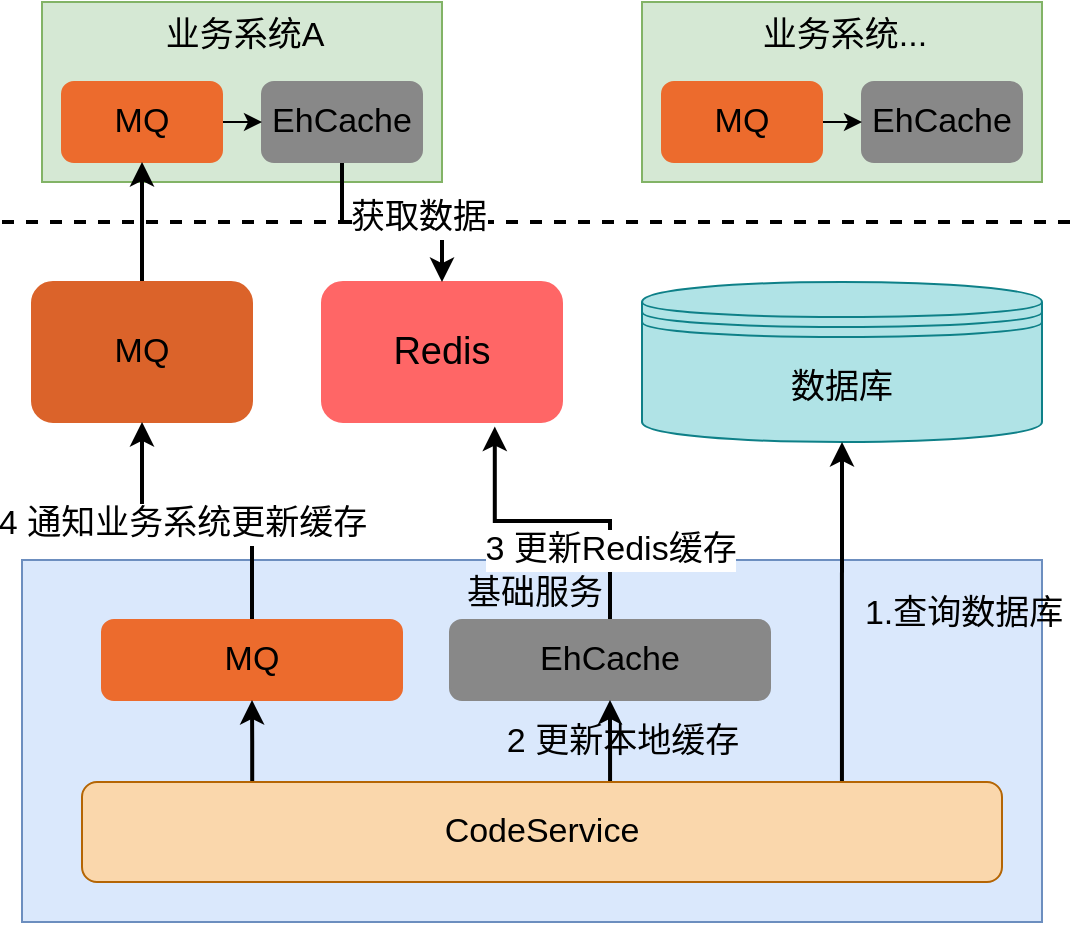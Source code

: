 <mxfile version="13.0.1" type="device"><diagram id="ls2qmLuKOrgnoMkT45KQ" name="第 1 页"><mxGraphModel dx="946" dy="627" grid="1" gridSize="10" guides="1" tooltips="1" connect="1" arrows="1" fold="1" page="1" pageScale="1" pageWidth="827" pageHeight="1169" math="0" shadow="0"><root><mxCell id="0"/><mxCell id="1" parent="0"/><mxCell id="Ata0bBBVxzGcA_YUyV5K-29" value="Redis" style="rounded=1;whiteSpace=wrap;html=1;labelBackgroundColor=none;fontColor=#000000;fillColor=#FF6666;fontSize=19;strokeColor=#FF6666;" vertex="1" parent="1"><mxGeometry x="270" y="230" width="120" height="70" as="geometry"/></mxCell><mxCell id="Ata0bBBVxzGcA_YUyV5K-30" value="" style="endArrow=none;dashed=1;html=1;fontSize=19;fontColor=#000000;strokeWidth=2;" edge="1" parent="1"><mxGeometry width="50" height="50" relative="1" as="geometry"><mxPoint x="110" y="200" as="sourcePoint"/><mxPoint x="650" y="200" as="targetPoint"/></mxGeometry></mxCell><mxCell id="Ata0bBBVxzGcA_YUyV5K-31" value="业务系统A" style="rounded=0;html=1;labelBackgroundColor=none;fillColor=#d5e8d4;fontSize=17;labelPosition=center;verticalLabelPosition=middle;align=center;verticalAlign=top;horizontal=1;spacingTop=0;spacingLeft=3;strokeColor=#82b366;whiteSpace=wrap;" vertex="1" parent="1"><mxGeometry x="130" y="90" width="200" height="90" as="geometry"/></mxCell><mxCell id="Ata0bBBVxzGcA_YUyV5K-73" style="edgeStyle=orthogonalEdgeStyle;rounded=0;orthogonalLoop=1;jettySize=auto;html=1;exitX=0.5;exitY=1;exitDx=0;exitDy=0;strokeWidth=2;fontSize=17;" edge="1" parent="1" source="Ata0bBBVxzGcA_YUyV5K-33" target="Ata0bBBVxzGcA_YUyV5K-29"><mxGeometry relative="1" as="geometry"/></mxCell><mxCell id="Ata0bBBVxzGcA_YUyV5K-74" value="获取数据" style="edgeLabel;html=1;align=center;verticalAlign=middle;resizable=0;points=[];fontSize=17;" vertex="1" connectable="0" parent="Ata0bBBVxzGcA_YUyV5K-73"><mxGeometry x="0.236" y="2" relative="1" as="geometry"><mxPoint as="offset"/></mxGeometry></mxCell><mxCell id="Ata0bBBVxzGcA_YUyV5K-33" value="EhCache" style="rounded=1;whiteSpace=wrap;html=1;labelBackgroundColor=none;fillColor=#888888;fontSize=17;fontColor=#000000;align=center;labelPosition=center;verticalLabelPosition=middle;verticalAlign=middle;strokeColor=#888888;" vertex="1" parent="1"><mxGeometry x="240" y="130" width="80" height="40" as="geometry"/></mxCell><mxCell id="Ata0bBBVxzGcA_YUyV5K-38" style="edgeStyle=orthogonalEdgeStyle;rounded=0;orthogonalLoop=1;jettySize=auto;html=1;exitX=1;exitY=0.5;exitDx=0;exitDy=0;entryX=0;entryY=0.5;entryDx=0;entryDy=0;fontSize=17;fontColor=#000000;" edge="1" parent="1" source="Ata0bBBVxzGcA_YUyV5K-35" target="Ata0bBBVxzGcA_YUyV5K-33"><mxGeometry relative="1" as="geometry"/></mxCell><mxCell id="Ata0bBBVxzGcA_YUyV5K-35" value="MQ" style="rounded=1;whiteSpace=wrap;html=1;labelBackgroundColor=none;fillColor=#ec6b2d;fontSize=17;fontColor=#000000;align=center;labelPosition=center;verticalLabelPosition=middle;verticalAlign=middle;gradientColor=none;strokeColor=#EC6B2D;" vertex="1" parent="1"><mxGeometry x="140" y="130" width="80" height="40" as="geometry"/></mxCell><mxCell id="Ata0bBBVxzGcA_YUyV5K-40" value="业务系统..." style="rounded=0;whiteSpace=wrap;html=1;labelBackgroundColor=none;fillColor=#d5e8d4;fontSize=17;labelPosition=center;verticalLabelPosition=middle;align=center;verticalAlign=top;horizontal=1;spacingTop=0;spacingLeft=3;strokeColor=#82b366;" vertex="1" parent="1"><mxGeometry x="430" y="90" width="200" height="90" as="geometry"/></mxCell><mxCell id="Ata0bBBVxzGcA_YUyV5K-41" value="EhCache" style="rounded=1;whiteSpace=wrap;html=1;labelBackgroundColor=none;fillColor=#888888;fontSize=17;fontColor=#000000;align=center;labelPosition=center;verticalLabelPosition=middle;verticalAlign=middle;strokeColor=#888888;" vertex="1" parent="1"><mxGeometry x="540" y="130" width="80" height="40" as="geometry"/></mxCell><mxCell id="Ata0bBBVxzGcA_YUyV5K-42" style="edgeStyle=orthogonalEdgeStyle;rounded=0;orthogonalLoop=1;jettySize=auto;html=1;exitX=1;exitY=0.5;exitDx=0;exitDy=0;entryX=0;entryY=0.5;entryDx=0;entryDy=0;fontSize=17;fontColor=#000000;" edge="1" parent="1" source="Ata0bBBVxzGcA_YUyV5K-43" target="Ata0bBBVxzGcA_YUyV5K-41"><mxGeometry relative="1" as="geometry"/></mxCell><mxCell id="Ata0bBBVxzGcA_YUyV5K-43" value="MQ" style="rounded=1;whiteSpace=wrap;html=1;labelBackgroundColor=none;fillColor=#ec6b2d;fontSize=17;fontColor=#000000;align=center;labelPosition=center;verticalLabelPosition=middle;verticalAlign=middle;gradientColor=none;strokeColor=#EC6B2D;" vertex="1" parent="1"><mxGeometry x="440" y="130" width="80" height="40" as="geometry"/></mxCell><mxCell id="Ata0bBBVxzGcA_YUyV5K-46" style="edgeStyle=orthogonalEdgeStyle;rounded=0;orthogonalLoop=1;jettySize=auto;html=1;exitX=0.5;exitY=0;exitDx=0;exitDy=0;entryX=0.5;entryY=1;entryDx=0;entryDy=0;strokeWidth=2;fontSize=17;fontColor=#000000;" edge="1" parent="1" source="Ata0bBBVxzGcA_YUyV5K-44" target="Ata0bBBVxzGcA_YUyV5K-35"><mxGeometry relative="1" as="geometry"/></mxCell><mxCell id="Ata0bBBVxzGcA_YUyV5K-44" value="MQ" style="rounded=1;whiteSpace=wrap;html=1;labelBackgroundColor=none;fillColor=#DB632A;fontSize=17;fontColor=#000000;align=center;labelPosition=center;verticalLabelPosition=middle;verticalAlign=middle;gradientColor=none;strokeColor=#DB632A;" vertex="1" parent="1"><mxGeometry x="125" y="230" width="110" height="70" as="geometry"/></mxCell><mxCell id="Ata0bBBVxzGcA_YUyV5K-47" value="基础服务" style="rounded=0;whiteSpace=wrap;html=1;labelBackgroundColor=none;fillColor=#dae8fc;fontSize=17;labelPosition=center;verticalLabelPosition=middle;align=center;verticalAlign=top;horizontal=1;spacingTop=0;spacingLeft=3;strokeColor=#6c8ebf;spacingBottom=0;" vertex="1" parent="1"><mxGeometry x="120" y="369" width="510" height="181" as="geometry"/></mxCell><mxCell id="Ata0bBBVxzGcA_YUyV5K-60" style="edgeStyle=orthogonalEdgeStyle;rounded=0;orthogonalLoop=1;jettySize=auto;html=1;exitX=0.5;exitY=0;exitDx=0;exitDy=0;entryX=0.72;entryY=1.033;entryDx=0;entryDy=0;entryPerimeter=0;strokeWidth=2;fontSize=17;fontColor=#000000;" edge="1" parent="1" source="Ata0bBBVxzGcA_YUyV5K-48" target="Ata0bBBVxzGcA_YUyV5K-29"><mxGeometry relative="1" as="geometry"/></mxCell><mxCell id="Ata0bBBVxzGcA_YUyV5K-69" value="3 更新Redis缓存" style="edgeLabel;html=1;align=center;verticalAlign=middle;resizable=0;points=[];fontSize=17;fontColor=#000000;" vertex="1" connectable="0" parent="Ata0bBBVxzGcA_YUyV5K-60"><mxGeometry x="-0.358" y="18" relative="1" as="geometry"><mxPoint y="-4" as="offset"/></mxGeometry></mxCell><mxCell id="Ata0bBBVxzGcA_YUyV5K-48" value="EhCache" style="rounded=1;whiteSpace=wrap;html=1;labelBackgroundColor=none;fillColor=#888888;fontSize=17;fontColor=#000000;align=center;labelPosition=center;verticalLabelPosition=middle;verticalAlign=middle;strokeColor=#888888;" vertex="1" parent="1"><mxGeometry x="334" y="399" width="160" height="40" as="geometry"/></mxCell><mxCell id="Ata0bBBVxzGcA_YUyV5K-51" style="edgeStyle=orthogonalEdgeStyle;rounded=0;orthogonalLoop=1;jettySize=auto;html=1;exitX=0.5;exitY=0;exitDx=0;exitDy=0;entryX=0.5;entryY=1;entryDx=0;entryDy=0;strokeWidth=2;fontSize=17;fontColor=#000000;" edge="1" parent="1" source="Ata0bBBVxzGcA_YUyV5K-49" target="Ata0bBBVxzGcA_YUyV5K-44"><mxGeometry relative="1" as="geometry"/></mxCell><mxCell id="Ata0bBBVxzGcA_YUyV5K-72" value="4 通知业务系统更新缓存" style="edgeLabel;html=1;align=center;verticalAlign=middle;resizable=0;points=[];fontSize=17;" vertex="1" connectable="0" parent="Ata0bBBVxzGcA_YUyV5K-51"><mxGeometry x="0.11" y="1" relative="1" as="geometry"><mxPoint x="1" as="offset"/></mxGeometry></mxCell><mxCell id="Ata0bBBVxzGcA_YUyV5K-49" value="MQ" style="rounded=1;whiteSpace=wrap;html=1;labelBackgroundColor=none;fillColor=#ec6b2d;fontSize=17;fontColor=#000000;align=center;labelPosition=center;verticalLabelPosition=middle;verticalAlign=middle;gradientColor=none;strokeColor=#EC6B2D;" vertex="1" parent="1"><mxGeometry x="160" y="399" width="150" height="40" as="geometry"/></mxCell><mxCell id="Ata0bBBVxzGcA_YUyV5K-62" value="数据库" style="shape=datastore;whiteSpace=wrap;html=1;labelBackgroundColor=none;strokeColor=#0e8088;fillColor=#b0e3e6;fontSize=17;align=center;" vertex="1" parent="1"><mxGeometry x="430" y="230" width="200" height="80" as="geometry"/></mxCell><mxCell id="Ata0bBBVxzGcA_YUyV5K-65" value="&amp;nbsp; 1.查询数据库" style="edgeStyle=orthogonalEdgeStyle;rounded=0;orthogonalLoop=1;jettySize=auto;html=1;exitX=0.826;exitY=0.02;exitDx=0;exitDy=0;entryX=0.5;entryY=1;entryDx=0;entryDy=0;strokeWidth=2;fontSize=17;fontColor=#000000;exitPerimeter=0;align=left;labelBackgroundColor=none;" edge="1" parent="1" source="Ata0bBBVxzGcA_YUyV5K-63" target="Ata0bBBVxzGcA_YUyV5K-62"><mxGeometry relative="1" as="geometry"/></mxCell><mxCell id="Ata0bBBVxzGcA_YUyV5K-66" style="edgeStyle=orthogonalEdgeStyle;rounded=0;orthogonalLoop=1;jettySize=auto;html=1;exitX=0.574;exitY=0;exitDx=0;exitDy=0;entryX=0.5;entryY=1;entryDx=0;entryDy=0;labelBackgroundColor=none;strokeWidth=2;fontSize=17;fontColor=#000000;exitPerimeter=0;" edge="1" parent="1" source="Ata0bBBVxzGcA_YUyV5K-63" target="Ata0bBBVxzGcA_YUyV5K-48"><mxGeometry relative="1" as="geometry"/></mxCell><mxCell id="Ata0bBBVxzGcA_YUyV5K-68" value="2 更新本地缓存" style="edgeLabel;html=1;align=center;verticalAlign=middle;resizable=0;points=[];fontSize=17;fontColor=#000000;labelBackgroundColor=none;" vertex="1" connectable="0" parent="Ata0bBBVxzGcA_YUyV5K-66"><mxGeometry x="-0.484" y="2" relative="1" as="geometry"><mxPoint x="7.97" y="-9.5" as="offset"/></mxGeometry></mxCell><mxCell id="Ata0bBBVxzGcA_YUyV5K-70" style="edgeStyle=orthogonalEdgeStyle;rounded=0;orthogonalLoop=1;jettySize=auto;html=1;exitX=0.185;exitY=0;exitDx=0;exitDy=0;entryX=0.5;entryY=1;entryDx=0;entryDy=0;exitPerimeter=0;strokeWidth=2;" edge="1" parent="1" source="Ata0bBBVxzGcA_YUyV5K-63" target="Ata0bBBVxzGcA_YUyV5K-49"><mxGeometry relative="1" as="geometry"/></mxCell><mxCell id="Ata0bBBVxzGcA_YUyV5K-63" value="CodeService" style="rounded=1;whiteSpace=wrap;html=1;labelBackgroundColor=none;fontSize=17;align=center;fillColor=#fad7ac;strokeColor=#b46504;" vertex="1" parent="1"><mxGeometry x="150" y="480" width="460" height="50" as="geometry"/></mxCell></root></mxGraphModel></diagram></mxfile>